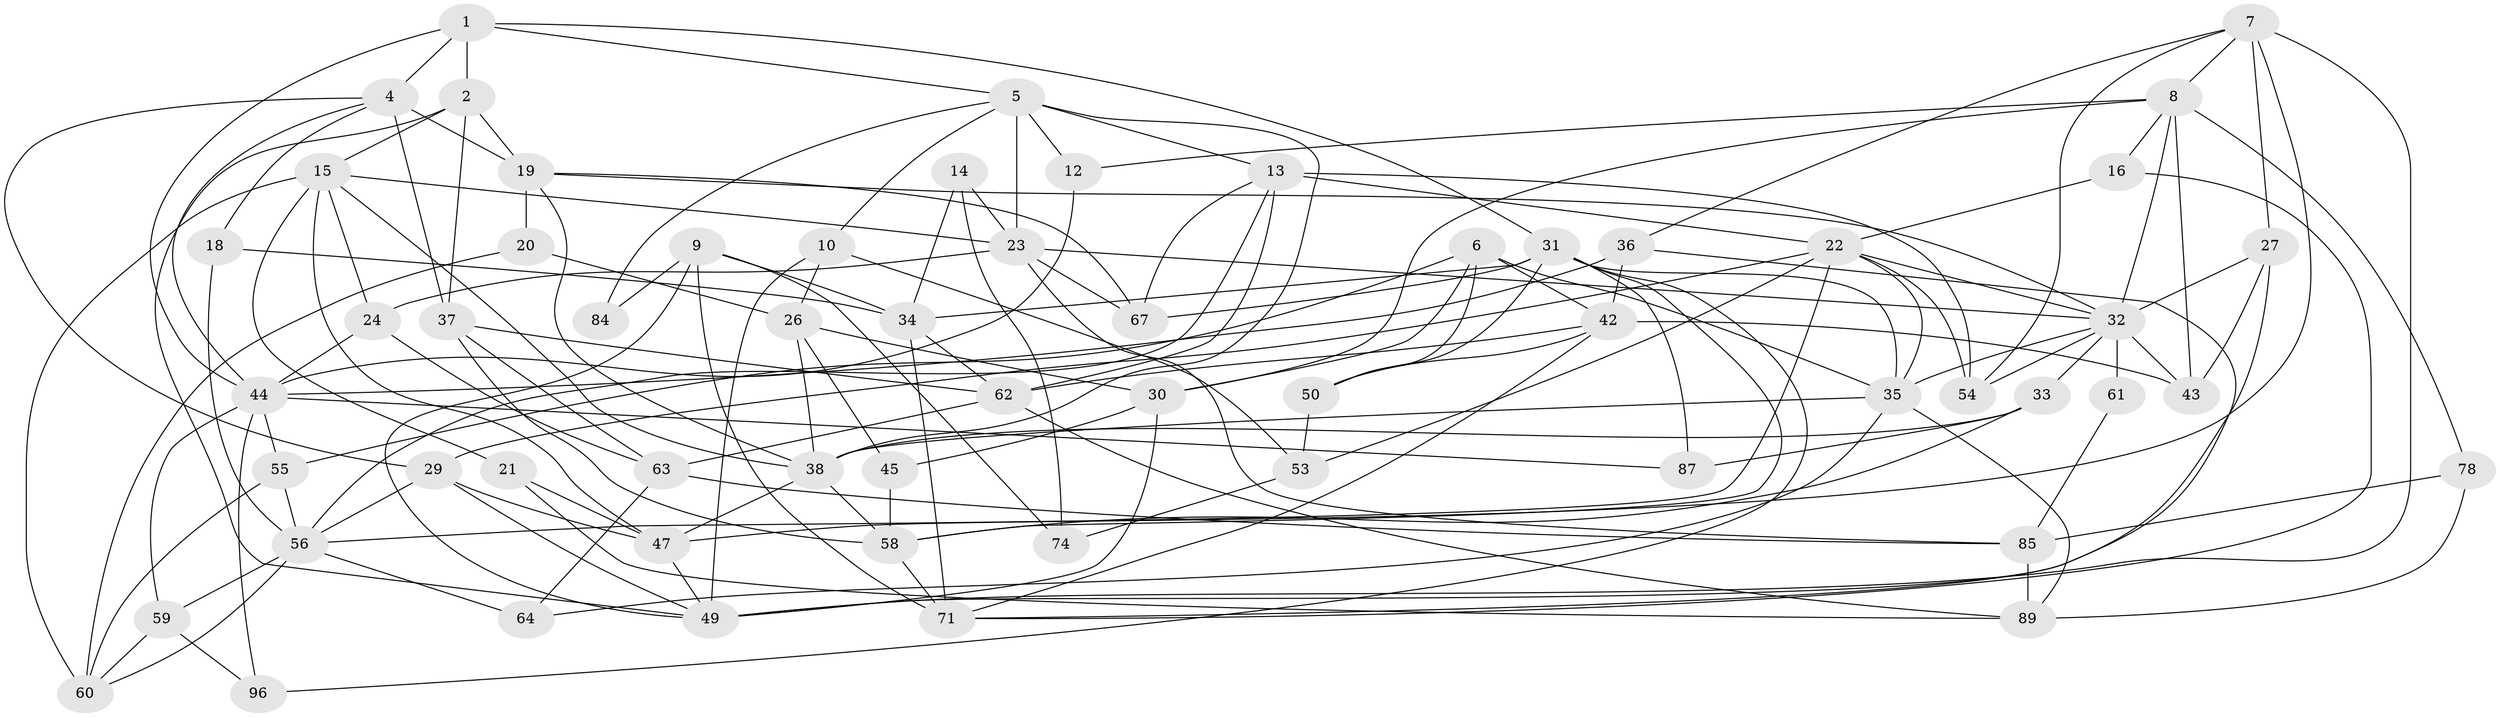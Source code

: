 // Generated by graph-tools (version 1.1) at 2025/23/03/03/25 07:23:56]
// undirected, 60 vertices, 151 edges
graph export_dot {
graph [start="1"]
  node [color=gray90,style=filled];
  1 [super="+3"];
  2;
  4 [super="+11"];
  5 [super="+17"];
  6;
  7 [super="+81"];
  8 [super="+40"];
  9 [super="+72"];
  10 [super="+91"];
  12;
  13 [super="+46"];
  14 [super="+52"];
  15 [super="+68"];
  16;
  18;
  19 [super="+51"];
  20;
  21;
  22 [super="+73"];
  23 [super="+25"];
  24;
  26 [super="+28"];
  27;
  29 [super="+97"];
  30 [super="+77"];
  31 [super="+39"];
  32 [super="+92"];
  33;
  34 [super="+79"];
  35 [super="+48"];
  36 [super="+69"];
  37 [super="+76"];
  38 [super="+41"];
  42 [super="+93"];
  43;
  44 [super="+75"];
  45;
  47 [super="+83"];
  49 [super="+80"];
  50;
  53;
  54;
  55 [super="+57"];
  56 [super="+65"];
  58 [super="+82"];
  59;
  60 [super="+95"];
  61;
  62 [super="+90"];
  63 [super="+66"];
  64;
  67 [super="+70"];
  71 [super="+86"];
  74;
  78;
  84;
  85 [super="+88"];
  87;
  89 [super="+94"];
  96;
  1 -- 31;
  1 -- 2;
  1 -- 4;
  1 -- 5;
  1 -- 44;
  2 -- 49;
  2 -- 15;
  2 -- 37;
  2 -- 19;
  4 -- 18;
  4 -- 19 [weight=2];
  4 -- 37;
  4 -- 44;
  4 -- 29;
  5 -- 10;
  5 -- 23;
  5 -- 12;
  5 -- 84;
  5 -- 13;
  5 -- 38;
  6 -- 35;
  6 -- 30;
  6 -- 50;
  6 -- 42;
  6 -- 55;
  7 -- 27;
  7 -- 54;
  7 -- 49;
  7 -- 8;
  7 -- 36;
  7 -- 47;
  8 -- 30;
  8 -- 12;
  8 -- 16;
  8 -- 43;
  8 -- 78;
  8 -- 32;
  9 -- 49;
  9 -- 84;
  9 -- 34;
  9 -- 74;
  9 -- 71;
  10 -- 26;
  10 -- 49;
  10 -- 53;
  12 -- 44;
  13 -- 54;
  13 -- 67;
  13 -- 56;
  13 -- 62 [weight=2];
  13 -- 22;
  14 -- 74;
  14 -- 34;
  14 -- 23;
  15 -- 21;
  15 -- 47;
  15 -- 23;
  15 -- 38;
  15 -- 24;
  15 -- 60 [weight=2];
  16 -- 71;
  16 -- 22;
  18 -- 56;
  18 -- 34;
  19 -- 20;
  19 -- 32;
  19 -- 67;
  19 -- 38;
  20 -- 60;
  20 -- 26;
  21 -- 47;
  21 -- 89;
  22 -- 32;
  22 -- 29;
  22 -- 56;
  22 -- 35;
  22 -- 53;
  22 -- 54;
  23 -- 67;
  23 -- 85;
  23 -- 24;
  23 -- 32;
  24 -- 44;
  24 -- 63;
  26 -- 45;
  26 -- 38;
  26 -- 30;
  27 -- 43;
  27 -- 49;
  27 -- 32;
  29 -- 47;
  29 -- 49;
  29 -- 56;
  30 -- 49;
  30 -- 45;
  31 -- 50;
  31 -- 96;
  31 -- 35;
  31 -- 67;
  31 -- 87;
  31 -- 34;
  31 -- 58;
  32 -- 43;
  32 -- 61;
  32 -- 33;
  32 -- 35;
  32 -- 54;
  33 -- 87;
  33 -- 58;
  33 -- 38;
  34 -- 71 [weight=2];
  34 -- 62;
  35 -- 64;
  35 -- 38;
  35 -- 89;
  36 -- 44;
  36 -- 42;
  36 -- 71;
  37 -- 62;
  37 -- 58;
  37 -- 63;
  38 -- 58;
  38 -- 47;
  42 -- 62;
  42 -- 43;
  42 -- 50;
  42 -- 71;
  44 -- 59;
  44 -- 96;
  44 -- 87;
  44 -- 55;
  45 -- 58;
  47 -- 49;
  50 -- 53;
  53 -- 74;
  55 -- 56;
  55 -- 60;
  56 -- 60;
  56 -- 64;
  56 -- 59;
  58 -- 71;
  59 -- 96;
  59 -- 60;
  61 -- 85;
  62 -- 63;
  62 -- 89;
  63 -- 64;
  63 -- 85;
  78 -- 85;
  78 -- 89;
  85 -- 89;
}
